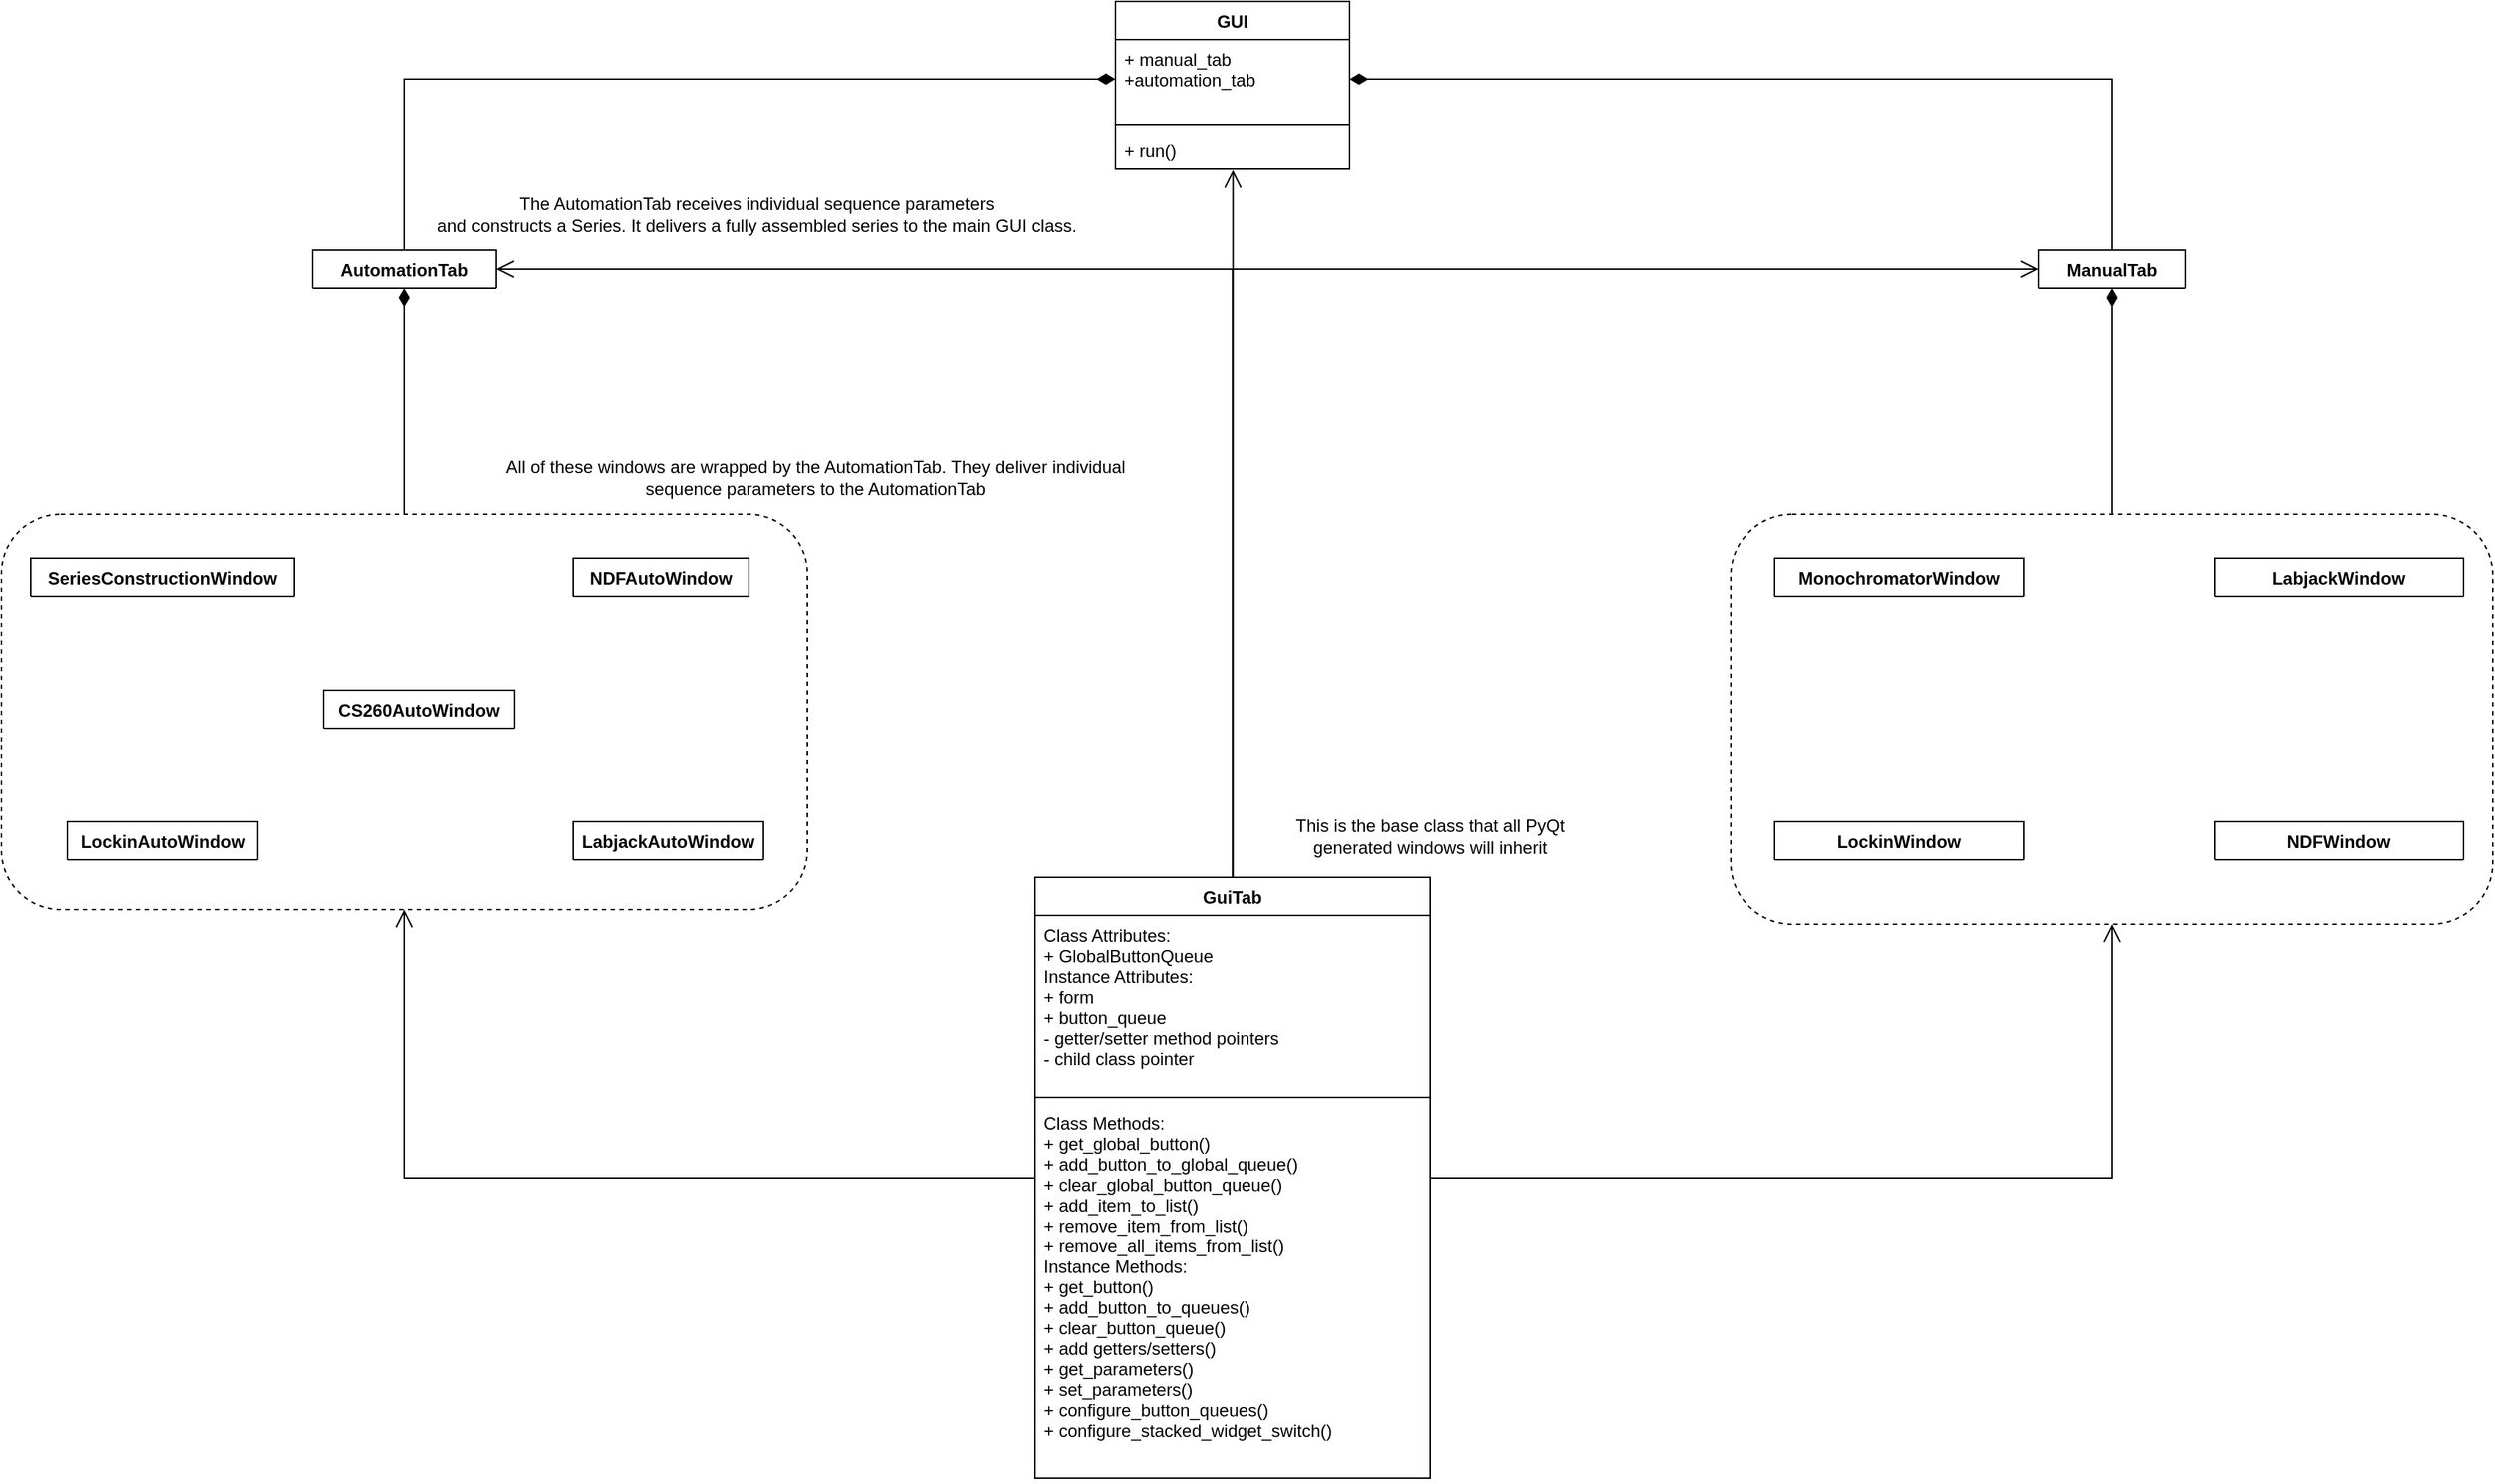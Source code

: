 <mxfile version="14.6.13" type="device"><diagram id="_BXnbgAMXioPR2_g6OTv" name="Page-1"><mxGraphModel dx="1422" dy="862" grid="1" gridSize="10" guides="1" tooltips="1" connect="1" arrows="1" fold="1" page="1" pageScale="1" pageWidth="1920" pageHeight="1200" math="0" shadow="0"><root><mxCell id="0"/><mxCell id="1" parent="0"/><mxCell id="8WHRgR-oEnGXQ80_5tpD-76" style="edgeStyle=orthogonalEdgeStyle;rounded=0;orthogonalLoop=1;jettySize=auto;html=1;endArrow=diamondThin;endFill=1;endSize=10;strokeWidth=1;entryX=0.5;entryY=1;entryDx=0;entryDy=0;" parent="1" source="8WHRgR-oEnGXQ80_5tpD-73" target="8WHRgR-oEnGXQ80_5tpD-53" edge="1"><mxGeometry relative="1" as="geometry"><mxPoint x="1560" y="340.0" as="targetPoint"/></mxGeometry></mxCell><mxCell id="8WHRgR-oEnGXQ80_5tpD-73" value="" style="rounded=1;whiteSpace=wrap;html=1;dashed=1;fillColor=none;" parent="1" vertex="1"><mxGeometry x="1300" y="490" width="520" height="280" as="geometry"/></mxCell><mxCell id="8WHRgR-oEnGXQ80_5tpD-50" style="edgeStyle=orthogonalEdgeStyle;rounded=0;orthogonalLoop=1;jettySize=auto;html=1;entryX=0.5;entryY=1;entryDx=0;entryDy=0;endArrow=diamondThin;endFill=1;strokeWidth=1;endSize=10;" parent="1" source="8WHRgR-oEnGXQ80_5tpD-48" target="8WHRgR-oEnGXQ80_5tpD-43" edge="1"><mxGeometry relative="1" as="geometry"/></mxCell><mxCell id="8WHRgR-oEnGXQ80_5tpD-48" value="" style="rounded=1;whiteSpace=wrap;html=1;dashed=1;fillColor=none;" parent="1" vertex="1"><mxGeometry x="120" y="490" width="550" height="270" as="geometry"/></mxCell><mxCell id="8WHRgR-oEnGXQ80_5tpD-1" value="GUI" style="swimlane;fontStyle=1;align=center;verticalAlign=top;childLayout=stackLayout;horizontal=1;startSize=26;horizontalStack=0;resizeParent=1;resizeParentMax=0;resizeLast=0;collapsible=1;marginBottom=0;" parent="1" vertex="1"><mxGeometry x="880" y="140" width="160" height="114" as="geometry"/></mxCell><mxCell id="8WHRgR-oEnGXQ80_5tpD-2" value="+ manual_tab&#10;+automation_tab" style="text;strokeColor=none;fillColor=none;align=left;verticalAlign=top;spacingLeft=4;spacingRight=4;overflow=hidden;rotatable=0;points=[[0,0.5],[1,0.5]];portConstraint=eastwest;" parent="8WHRgR-oEnGXQ80_5tpD-1" vertex="1"><mxGeometry y="26" width="160" height="54" as="geometry"/></mxCell><mxCell id="8WHRgR-oEnGXQ80_5tpD-3" value="" style="line;strokeWidth=1;fillColor=none;align=left;verticalAlign=middle;spacingTop=-1;spacingLeft=3;spacingRight=3;rotatable=0;labelPosition=right;points=[];portConstraint=eastwest;" parent="8WHRgR-oEnGXQ80_5tpD-1" vertex="1"><mxGeometry y="80" width="160" height="8" as="geometry"/></mxCell><mxCell id="8WHRgR-oEnGXQ80_5tpD-4" value="+ run()" style="text;strokeColor=none;fillColor=none;align=left;verticalAlign=top;spacingLeft=4;spacingRight=4;overflow=hidden;rotatable=0;points=[[0,0.5],[1,0.5]];portConstraint=eastwest;" parent="8WHRgR-oEnGXQ80_5tpD-1" vertex="1"><mxGeometry y="88" width="160" height="26" as="geometry"/></mxCell><mxCell id="8WHRgR-oEnGXQ80_5tpD-51" style="edgeStyle=orthogonalEdgeStyle;rounded=0;orthogonalLoop=1;jettySize=auto;html=1;entryX=0.5;entryY=1;entryDx=0;entryDy=0;endArrow=open;endFill=0;endSize=10;" parent="1" source="8WHRgR-oEnGXQ80_5tpD-5" target="8WHRgR-oEnGXQ80_5tpD-48" edge="1"><mxGeometry relative="1" as="geometry"/></mxCell><mxCell id="8WHRgR-oEnGXQ80_5tpD-52" style="edgeStyle=orthogonalEdgeStyle;rounded=0;orthogonalLoop=1;jettySize=auto;html=1;entryX=1;entryY=0.5;entryDx=0;entryDy=0;endArrow=open;endFill=0;endSize=10;" parent="1" source="8WHRgR-oEnGXQ80_5tpD-5" target="8WHRgR-oEnGXQ80_5tpD-43" edge="1"><mxGeometry relative="1" as="geometry"><Array as="points"><mxPoint x="960" y="323"/></Array></mxGeometry></mxCell><mxCell id="8WHRgR-oEnGXQ80_5tpD-74" style="edgeStyle=orthogonalEdgeStyle;rounded=0;orthogonalLoop=1;jettySize=auto;html=1;entryX=0.5;entryY=1;entryDx=0;entryDy=0;endArrow=open;endFill=0;endSize=10;strokeWidth=1;" parent="1" source="8WHRgR-oEnGXQ80_5tpD-5" target="8WHRgR-oEnGXQ80_5tpD-73" edge="1"><mxGeometry relative="1" as="geometry"/></mxCell><mxCell id="8WHRgR-oEnGXQ80_5tpD-75" style="edgeStyle=orthogonalEdgeStyle;rounded=0;orthogonalLoop=1;jettySize=auto;html=1;entryX=0;entryY=0.5;entryDx=0;entryDy=0;endArrow=open;endFill=0;endSize=10;strokeWidth=1;" parent="1" source="8WHRgR-oEnGXQ80_5tpD-5" target="8WHRgR-oEnGXQ80_5tpD-53" edge="1"><mxGeometry relative="1" as="geometry"><Array as="points"><mxPoint x="960" y="323"/></Array></mxGeometry></mxCell><mxCell id="7KuhO3wOlKEABxDGwOnQ-1" style="edgeStyle=orthogonalEdgeStyle;rounded=0;orthogonalLoop=1;jettySize=auto;html=1;entryX=0.502;entryY=1.024;entryDx=0;entryDy=0;entryPerimeter=0;endArrow=open;endFill=0;endSize=10;" parent="1" source="8WHRgR-oEnGXQ80_5tpD-5" target="8WHRgR-oEnGXQ80_5tpD-4" edge="1"><mxGeometry relative="1" as="geometry"><Array as="points"><mxPoint x="960" y="255"/></Array></mxGeometry></mxCell><mxCell id="8WHRgR-oEnGXQ80_5tpD-5" value="GuiTab" style="swimlane;fontStyle=1;align=center;verticalAlign=top;childLayout=stackLayout;horizontal=1;startSize=26;horizontalStack=0;resizeParent=1;resizeParentMax=0;resizeLast=0;collapsible=1;marginBottom=0;" parent="1" vertex="1"><mxGeometry x="825" y="738" width="270" height="410" as="geometry"/></mxCell><mxCell id="8WHRgR-oEnGXQ80_5tpD-6" value="Class Attributes:&#10;+ GlobalButtonQueue&#10;Instance Attributes:&#10;+ form&#10;+ button_queue&#10;- getter/setter method pointers&#10;- child class pointer" style="text;strokeColor=none;fillColor=none;align=left;verticalAlign=top;spacingLeft=4;spacingRight=4;overflow=hidden;rotatable=0;points=[[0,0.5],[1,0.5]];portConstraint=eastwest;" parent="8WHRgR-oEnGXQ80_5tpD-5" vertex="1"><mxGeometry y="26" width="270" height="120" as="geometry"/></mxCell><mxCell id="8WHRgR-oEnGXQ80_5tpD-7" value="" style="line;strokeWidth=1;fillColor=none;align=left;verticalAlign=middle;spacingTop=-1;spacingLeft=3;spacingRight=3;rotatable=0;labelPosition=right;points=[];portConstraint=eastwest;" parent="8WHRgR-oEnGXQ80_5tpD-5" vertex="1"><mxGeometry y="146" width="270" height="8" as="geometry"/></mxCell><mxCell id="8WHRgR-oEnGXQ80_5tpD-8" value="Class Methods:&#10;+ get_global_button()&#10;+ add_button_to_global_queue()&#10;+ clear_global_button_queue()&#10;+ add_item_to_list()&#10;+ remove_item_from_list()&#10;+ remove_all_items_from_list()&#10;Instance Methods:&#10;+ get_button()&#10;+ add_button_to_queues()&#10;+ clear_button_queue()&#10;+ add getters/setters()&#10;+ get_parameters()&#10;+ set_parameters()&#10;+ configure_button_queues()&#10;+ configure_stacked_widget_switch()" style="text;strokeColor=none;fillColor=none;align=left;verticalAlign=top;spacingLeft=4;spacingRight=4;overflow=hidden;rotatable=0;points=[[0,0.5],[1,0.5]];portConstraint=eastwest;" parent="8WHRgR-oEnGXQ80_5tpD-5" vertex="1"><mxGeometry y="154" width="270" height="256" as="geometry"/></mxCell><mxCell id="8WHRgR-oEnGXQ80_5tpD-23" value="LabjackAutoWindow" style="swimlane;fontStyle=1;align=center;verticalAlign=top;childLayout=stackLayout;horizontal=1;startSize=26;horizontalStack=0;resizeParent=1;resizeParentMax=0;resizeLast=0;collapsible=1;marginBottom=0;" parent="1" vertex="1" collapsed="1"><mxGeometry x="510" y="700" width="130" height="26" as="geometry"><mxRectangle x="460" y="490" width="160" height="86" as="alternateBounds"/></mxGeometry></mxCell><mxCell id="8WHRgR-oEnGXQ80_5tpD-24" value="+ field: type" style="text;strokeColor=none;fillColor=none;align=left;verticalAlign=top;spacingLeft=4;spacingRight=4;overflow=hidden;rotatable=0;points=[[0,0.5],[1,0.5]];portConstraint=eastwest;" parent="8WHRgR-oEnGXQ80_5tpD-23" vertex="1"><mxGeometry y="26" width="130" height="26" as="geometry"/></mxCell><mxCell id="8WHRgR-oEnGXQ80_5tpD-25" value="" style="line;strokeWidth=1;fillColor=none;align=left;verticalAlign=middle;spacingTop=-1;spacingLeft=3;spacingRight=3;rotatable=0;labelPosition=right;points=[];portConstraint=eastwest;" parent="8WHRgR-oEnGXQ80_5tpD-23" vertex="1"><mxGeometry y="52" width="130" height="8" as="geometry"/></mxCell><mxCell id="8WHRgR-oEnGXQ80_5tpD-26" value="+ method(type): type" style="text;strokeColor=none;fillColor=none;align=left;verticalAlign=top;spacingLeft=4;spacingRight=4;overflow=hidden;rotatable=0;points=[[0,0.5],[1,0.5]];portConstraint=eastwest;" parent="8WHRgR-oEnGXQ80_5tpD-23" vertex="1"><mxGeometry y="60" width="130" height="26" as="geometry"/></mxCell><mxCell id="8WHRgR-oEnGXQ80_5tpD-27" value="SeriesConstructionWindow" style="swimlane;fontStyle=1;align=center;verticalAlign=top;childLayout=stackLayout;horizontal=1;startSize=26;horizontalStack=0;resizeParent=1;resizeParentMax=0;resizeLast=0;collapsible=1;marginBottom=0;" parent="1" vertex="1" collapsed="1"><mxGeometry x="140" y="520" width="180" height="26" as="geometry"><mxRectangle x="160" y="320" width="160" height="86" as="alternateBounds"/></mxGeometry></mxCell><mxCell id="8WHRgR-oEnGXQ80_5tpD-28" value="+ field: type" style="text;strokeColor=none;fillColor=none;align=left;verticalAlign=top;spacingLeft=4;spacingRight=4;overflow=hidden;rotatable=0;points=[[0,0.5],[1,0.5]];portConstraint=eastwest;" parent="8WHRgR-oEnGXQ80_5tpD-27" vertex="1"><mxGeometry y="26" width="180" height="26" as="geometry"/></mxCell><mxCell id="8WHRgR-oEnGXQ80_5tpD-29" value="" style="line;strokeWidth=1;fillColor=none;align=left;verticalAlign=middle;spacingTop=-1;spacingLeft=3;spacingRight=3;rotatable=0;labelPosition=right;points=[];portConstraint=eastwest;" parent="8WHRgR-oEnGXQ80_5tpD-27" vertex="1"><mxGeometry y="52" width="180" height="8" as="geometry"/></mxCell><mxCell id="8WHRgR-oEnGXQ80_5tpD-30" value="+ method(type): type" style="text;strokeColor=none;fillColor=none;align=left;verticalAlign=top;spacingLeft=4;spacingRight=4;overflow=hidden;rotatable=0;points=[[0,0.5],[1,0.5]];portConstraint=eastwest;" parent="8WHRgR-oEnGXQ80_5tpD-27" vertex="1"><mxGeometry y="60" width="180" height="26" as="geometry"/></mxCell><mxCell id="8WHRgR-oEnGXQ80_5tpD-31" value="LockinAutoWindow" style="swimlane;fontStyle=1;align=center;verticalAlign=top;childLayout=stackLayout;horizontal=1;startSize=26;horizontalStack=0;resizeParent=1;resizeParentMax=0;resizeLast=0;collapsible=1;marginBottom=0;" parent="1" vertex="1" collapsed="1"><mxGeometry x="165" y="700" width="130" height="26" as="geometry"><mxRectangle x="160" y="490" width="160" height="86" as="alternateBounds"/></mxGeometry></mxCell><mxCell id="8WHRgR-oEnGXQ80_5tpD-32" value="+ field: type" style="text;strokeColor=none;fillColor=none;align=left;verticalAlign=top;spacingLeft=4;spacingRight=4;overflow=hidden;rotatable=0;points=[[0,0.5],[1,0.5]];portConstraint=eastwest;" parent="8WHRgR-oEnGXQ80_5tpD-31" vertex="1"><mxGeometry y="26" width="130" height="26" as="geometry"/></mxCell><mxCell id="8WHRgR-oEnGXQ80_5tpD-33" value="" style="line;strokeWidth=1;fillColor=none;align=left;verticalAlign=middle;spacingTop=-1;spacingLeft=3;spacingRight=3;rotatable=0;labelPosition=right;points=[];portConstraint=eastwest;" parent="8WHRgR-oEnGXQ80_5tpD-31" vertex="1"><mxGeometry y="52" width="130" height="8" as="geometry"/></mxCell><mxCell id="8WHRgR-oEnGXQ80_5tpD-34" value="+ method(type): type" style="text;strokeColor=none;fillColor=none;align=left;verticalAlign=top;spacingLeft=4;spacingRight=4;overflow=hidden;rotatable=0;points=[[0,0.5],[1,0.5]];portConstraint=eastwest;" parent="8WHRgR-oEnGXQ80_5tpD-31" vertex="1"><mxGeometry y="60" width="130" height="26" as="geometry"/></mxCell><mxCell id="8WHRgR-oEnGXQ80_5tpD-35" value="CS260AutoWindow" style="swimlane;fontStyle=1;align=center;verticalAlign=top;childLayout=stackLayout;horizontal=1;startSize=26;horizontalStack=0;resizeParent=1;resizeParentMax=0;resizeLast=0;collapsible=1;marginBottom=0;" parent="1" vertex="1" collapsed="1"><mxGeometry x="340" y="610" width="130" height="26" as="geometry"><mxRectangle x="300" y="410" width="160" height="86" as="alternateBounds"/></mxGeometry></mxCell><mxCell id="8WHRgR-oEnGXQ80_5tpD-36" value="+ field: type" style="text;strokeColor=none;fillColor=none;align=left;verticalAlign=top;spacingLeft=4;spacingRight=4;overflow=hidden;rotatable=0;points=[[0,0.5],[1,0.5]];portConstraint=eastwest;" parent="8WHRgR-oEnGXQ80_5tpD-35" vertex="1"><mxGeometry y="26" width="130" height="26" as="geometry"/></mxCell><mxCell id="8WHRgR-oEnGXQ80_5tpD-37" value="" style="line;strokeWidth=1;fillColor=none;align=left;verticalAlign=middle;spacingTop=-1;spacingLeft=3;spacingRight=3;rotatable=0;labelPosition=right;points=[];portConstraint=eastwest;" parent="8WHRgR-oEnGXQ80_5tpD-35" vertex="1"><mxGeometry y="52" width="130" height="8" as="geometry"/></mxCell><mxCell id="8WHRgR-oEnGXQ80_5tpD-38" value="+ method(type): type" style="text;strokeColor=none;fillColor=none;align=left;verticalAlign=top;spacingLeft=4;spacingRight=4;overflow=hidden;rotatable=0;points=[[0,0.5],[1,0.5]];portConstraint=eastwest;" parent="8WHRgR-oEnGXQ80_5tpD-35" vertex="1"><mxGeometry y="60" width="130" height="26" as="geometry"/></mxCell><mxCell id="8WHRgR-oEnGXQ80_5tpD-39" value="NDFAutoWindow" style="swimlane;fontStyle=1;align=center;verticalAlign=top;childLayout=stackLayout;horizontal=1;startSize=26;horizontalStack=0;resizeParent=1;resizeParentMax=0;resizeLast=0;collapsible=1;marginBottom=0;" parent="1" vertex="1" collapsed="1"><mxGeometry x="510" y="520" width="120" height="26" as="geometry"><mxRectangle x="460" y="320" width="160" height="86" as="alternateBounds"/></mxGeometry></mxCell><mxCell id="8WHRgR-oEnGXQ80_5tpD-40" value="+ field: type" style="text;strokeColor=none;fillColor=none;align=left;verticalAlign=top;spacingLeft=4;spacingRight=4;overflow=hidden;rotatable=0;points=[[0,0.5],[1,0.5]];portConstraint=eastwest;" parent="8WHRgR-oEnGXQ80_5tpD-39" vertex="1"><mxGeometry y="26" width="120" height="26" as="geometry"/></mxCell><mxCell id="8WHRgR-oEnGXQ80_5tpD-41" value="" style="line;strokeWidth=1;fillColor=none;align=left;verticalAlign=middle;spacingTop=-1;spacingLeft=3;spacingRight=3;rotatable=0;labelPosition=right;points=[];portConstraint=eastwest;" parent="8WHRgR-oEnGXQ80_5tpD-39" vertex="1"><mxGeometry y="52" width="120" height="8" as="geometry"/></mxCell><mxCell id="8WHRgR-oEnGXQ80_5tpD-42" value="+ method(type): type" style="text;strokeColor=none;fillColor=none;align=left;verticalAlign=top;spacingLeft=4;spacingRight=4;overflow=hidden;rotatable=0;points=[[0,0.5],[1,0.5]];portConstraint=eastwest;" parent="8WHRgR-oEnGXQ80_5tpD-39" vertex="1"><mxGeometry y="60" width="120" height="26" as="geometry"/></mxCell><mxCell id="8WHRgR-oEnGXQ80_5tpD-78" style="edgeStyle=orthogonalEdgeStyle;rounded=0;orthogonalLoop=1;jettySize=auto;html=1;entryX=0;entryY=0.5;entryDx=0;entryDy=0;endArrow=diamondThin;endFill=1;endSize=10;strokeWidth=1;" parent="1" source="8WHRgR-oEnGXQ80_5tpD-43" target="8WHRgR-oEnGXQ80_5tpD-2" edge="1"><mxGeometry relative="1" as="geometry"/></mxCell><mxCell id="8WHRgR-oEnGXQ80_5tpD-43" value="AutomationTab" style="swimlane;fontStyle=1;align=center;verticalAlign=top;childLayout=stackLayout;horizontal=1;startSize=26;horizontalStack=0;resizeParent=1;resizeParentMax=0;resizeLast=0;collapsible=1;marginBottom=0;" parent="1" vertex="1" collapsed="1"><mxGeometry x="332.5" y="310" width="125" height="26" as="geometry"><mxRectangle x="315" y="250" width="160" height="86" as="alternateBounds"/></mxGeometry></mxCell><mxCell id="8WHRgR-oEnGXQ80_5tpD-44" value="+ field: type" style="text;strokeColor=none;fillColor=none;align=left;verticalAlign=top;spacingLeft=4;spacingRight=4;overflow=hidden;rotatable=0;points=[[0,0.5],[1,0.5]];portConstraint=eastwest;" parent="8WHRgR-oEnGXQ80_5tpD-43" vertex="1"><mxGeometry y="26" width="125" height="26" as="geometry"/></mxCell><mxCell id="8WHRgR-oEnGXQ80_5tpD-45" value="" style="line;strokeWidth=1;fillColor=none;align=left;verticalAlign=middle;spacingTop=-1;spacingLeft=3;spacingRight=3;rotatable=0;labelPosition=right;points=[];portConstraint=eastwest;" parent="8WHRgR-oEnGXQ80_5tpD-43" vertex="1"><mxGeometry y="52" width="125" height="8" as="geometry"/></mxCell><mxCell id="8WHRgR-oEnGXQ80_5tpD-46" value="+ method(type): type" style="text;strokeColor=none;fillColor=none;align=left;verticalAlign=top;spacingLeft=4;spacingRight=4;overflow=hidden;rotatable=0;points=[[0,0.5],[1,0.5]];portConstraint=eastwest;" parent="8WHRgR-oEnGXQ80_5tpD-43" vertex="1"><mxGeometry y="60" width="125" height="26" as="geometry"/></mxCell><mxCell id="8WHRgR-oEnGXQ80_5tpD-77" style="edgeStyle=orthogonalEdgeStyle;rounded=0;orthogonalLoop=1;jettySize=auto;html=1;entryX=1;entryY=0.5;entryDx=0;entryDy=0;endArrow=diamondThin;endFill=1;endSize=10;strokeWidth=1;" parent="1" source="8WHRgR-oEnGXQ80_5tpD-53" target="8WHRgR-oEnGXQ80_5tpD-2" edge="1"><mxGeometry relative="1" as="geometry"/></mxCell><mxCell id="8WHRgR-oEnGXQ80_5tpD-53" value="ManualTab" style="swimlane;fontStyle=1;align=center;verticalAlign=top;childLayout=stackLayout;horizontal=1;startSize=26;horizontalStack=0;resizeParent=1;resizeParentMax=0;resizeLast=0;collapsible=1;marginBottom=0;" parent="1" vertex="1" collapsed="1"><mxGeometry x="1510" y="310" width="100" height="26" as="geometry"><mxRectangle x="1190" y="300" width="160" height="86" as="alternateBounds"/></mxGeometry></mxCell><mxCell id="8WHRgR-oEnGXQ80_5tpD-54" value="+ field: type" style="text;strokeColor=none;fillColor=none;align=left;verticalAlign=top;spacingLeft=4;spacingRight=4;overflow=hidden;rotatable=0;points=[[0,0.5],[1,0.5]];portConstraint=eastwest;" parent="8WHRgR-oEnGXQ80_5tpD-53" vertex="1"><mxGeometry y="26" width="100" height="26" as="geometry"/></mxCell><mxCell id="8WHRgR-oEnGXQ80_5tpD-55" value="" style="line;strokeWidth=1;fillColor=none;align=left;verticalAlign=middle;spacingTop=-1;spacingLeft=3;spacingRight=3;rotatable=0;labelPosition=right;points=[];portConstraint=eastwest;" parent="8WHRgR-oEnGXQ80_5tpD-53" vertex="1"><mxGeometry y="52" width="100" height="8" as="geometry"/></mxCell><mxCell id="8WHRgR-oEnGXQ80_5tpD-56" value="+ method(type): type" style="text;strokeColor=none;fillColor=none;align=left;verticalAlign=top;spacingLeft=4;spacingRight=4;overflow=hidden;rotatable=0;points=[[0,0.5],[1,0.5]];portConstraint=eastwest;" parent="8WHRgR-oEnGXQ80_5tpD-53" vertex="1"><mxGeometry y="60" width="100" height="26" as="geometry"/></mxCell><mxCell id="8WHRgR-oEnGXQ80_5tpD-57" value="MonochromatorWindow" style="swimlane;fontStyle=1;align=center;verticalAlign=top;childLayout=stackLayout;horizontal=1;startSize=26;horizontalStack=0;resizeParent=1;resizeParentMax=0;resizeLast=0;collapsible=1;marginBottom=0;" parent="1" vertex="1" collapsed="1"><mxGeometry x="1330" y="520" width="170" height="26" as="geometry"><mxRectangle x="1340" y="470" width="160" height="86" as="alternateBounds"/></mxGeometry></mxCell><mxCell id="8WHRgR-oEnGXQ80_5tpD-58" value="+ field: type" style="text;strokeColor=none;fillColor=none;align=left;verticalAlign=top;spacingLeft=4;spacingRight=4;overflow=hidden;rotatable=0;points=[[0,0.5],[1,0.5]];portConstraint=eastwest;" parent="8WHRgR-oEnGXQ80_5tpD-57" vertex="1"><mxGeometry y="26" width="170" height="26" as="geometry"/></mxCell><mxCell id="8WHRgR-oEnGXQ80_5tpD-59" value="" style="line;strokeWidth=1;fillColor=none;align=left;verticalAlign=middle;spacingTop=-1;spacingLeft=3;spacingRight=3;rotatable=0;labelPosition=right;points=[];portConstraint=eastwest;" parent="8WHRgR-oEnGXQ80_5tpD-57" vertex="1"><mxGeometry y="52" width="170" height="8" as="geometry"/></mxCell><mxCell id="8WHRgR-oEnGXQ80_5tpD-60" value="+ method(type): type" style="text;strokeColor=none;fillColor=none;align=left;verticalAlign=top;spacingLeft=4;spacingRight=4;overflow=hidden;rotatable=0;points=[[0,0.5],[1,0.5]];portConstraint=eastwest;" parent="8WHRgR-oEnGXQ80_5tpD-57" vertex="1"><mxGeometry y="60" width="170" height="26" as="geometry"/></mxCell><mxCell id="8WHRgR-oEnGXQ80_5tpD-61" value="LockinWindow" style="swimlane;fontStyle=1;align=center;verticalAlign=top;childLayout=stackLayout;horizontal=1;startSize=26;horizontalStack=0;resizeParent=1;resizeParentMax=0;resizeLast=0;collapsible=1;marginBottom=0;" parent="1" vertex="1" collapsed="1"><mxGeometry x="1330" y="700" width="170" height="26" as="geometry"><mxRectangle x="1340" y="470" width="160" height="86" as="alternateBounds"/></mxGeometry></mxCell><mxCell id="8WHRgR-oEnGXQ80_5tpD-62" value="+ field: type" style="text;strokeColor=none;fillColor=none;align=left;verticalAlign=top;spacingLeft=4;spacingRight=4;overflow=hidden;rotatable=0;points=[[0,0.5],[1,0.5]];portConstraint=eastwest;" parent="8WHRgR-oEnGXQ80_5tpD-61" vertex="1"><mxGeometry y="26" width="170" height="26" as="geometry"/></mxCell><mxCell id="8WHRgR-oEnGXQ80_5tpD-63" value="" style="line;strokeWidth=1;fillColor=none;align=left;verticalAlign=middle;spacingTop=-1;spacingLeft=3;spacingRight=3;rotatable=0;labelPosition=right;points=[];portConstraint=eastwest;" parent="8WHRgR-oEnGXQ80_5tpD-61" vertex="1"><mxGeometry y="52" width="170" height="8" as="geometry"/></mxCell><mxCell id="8WHRgR-oEnGXQ80_5tpD-64" value="+ method(type): type" style="text;strokeColor=none;fillColor=none;align=left;verticalAlign=top;spacingLeft=4;spacingRight=4;overflow=hidden;rotatable=0;points=[[0,0.5],[1,0.5]];portConstraint=eastwest;" parent="8WHRgR-oEnGXQ80_5tpD-61" vertex="1"><mxGeometry y="60" width="170" height="26" as="geometry"/></mxCell><mxCell id="8WHRgR-oEnGXQ80_5tpD-65" value="NDFWindow" style="swimlane;fontStyle=1;align=center;verticalAlign=top;childLayout=stackLayout;horizontal=1;startSize=26;horizontalStack=0;resizeParent=1;resizeParentMax=0;resizeLast=0;collapsible=1;marginBottom=0;" parent="1" vertex="1" collapsed="1"><mxGeometry x="1630" y="700" width="170" height="26" as="geometry"><mxRectangle x="1340" y="470" width="160" height="86" as="alternateBounds"/></mxGeometry></mxCell><mxCell id="8WHRgR-oEnGXQ80_5tpD-66" value="+ field: type" style="text;strokeColor=none;fillColor=none;align=left;verticalAlign=top;spacingLeft=4;spacingRight=4;overflow=hidden;rotatable=0;points=[[0,0.5],[1,0.5]];portConstraint=eastwest;" parent="8WHRgR-oEnGXQ80_5tpD-65" vertex="1"><mxGeometry y="26" width="170" height="26" as="geometry"/></mxCell><mxCell id="8WHRgR-oEnGXQ80_5tpD-67" value="" style="line;strokeWidth=1;fillColor=none;align=left;verticalAlign=middle;spacingTop=-1;spacingLeft=3;spacingRight=3;rotatable=0;labelPosition=right;points=[];portConstraint=eastwest;" parent="8WHRgR-oEnGXQ80_5tpD-65" vertex="1"><mxGeometry y="52" width="170" height="8" as="geometry"/></mxCell><mxCell id="8WHRgR-oEnGXQ80_5tpD-68" value="+ method(type): type" style="text;strokeColor=none;fillColor=none;align=left;verticalAlign=top;spacingLeft=4;spacingRight=4;overflow=hidden;rotatable=0;points=[[0,0.5],[1,0.5]];portConstraint=eastwest;" parent="8WHRgR-oEnGXQ80_5tpD-65" vertex="1"><mxGeometry y="60" width="170" height="26" as="geometry"/></mxCell><mxCell id="8WHRgR-oEnGXQ80_5tpD-69" value="LabjackWindow" style="swimlane;fontStyle=1;align=center;verticalAlign=top;childLayout=stackLayout;horizontal=1;startSize=26;horizontalStack=0;resizeParent=1;resizeParentMax=0;resizeLast=0;collapsible=1;marginBottom=0;" parent="1" vertex="1" collapsed="1"><mxGeometry x="1630" y="520" width="170" height="26" as="geometry"><mxRectangle x="1340" y="470" width="160" height="86" as="alternateBounds"/></mxGeometry></mxCell><mxCell id="8WHRgR-oEnGXQ80_5tpD-70" value="+ field: type" style="text;strokeColor=none;fillColor=none;align=left;verticalAlign=top;spacingLeft=4;spacingRight=4;overflow=hidden;rotatable=0;points=[[0,0.5],[1,0.5]];portConstraint=eastwest;" parent="8WHRgR-oEnGXQ80_5tpD-69" vertex="1"><mxGeometry y="26" width="170" height="26" as="geometry"/></mxCell><mxCell id="8WHRgR-oEnGXQ80_5tpD-71" value="" style="line;strokeWidth=1;fillColor=none;align=left;verticalAlign=middle;spacingTop=-1;spacingLeft=3;spacingRight=3;rotatable=0;labelPosition=right;points=[];portConstraint=eastwest;" parent="8WHRgR-oEnGXQ80_5tpD-69" vertex="1"><mxGeometry y="52" width="170" height="8" as="geometry"/></mxCell><mxCell id="8WHRgR-oEnGXQ80_5tpD-72" value="+ method(type): type" style="text;strokeColor=none;fillColor=none;align=left;verticalAlign=top;spacingLeft=4;spacingRight=4;overflow=hidden;rotatable=0;points=[[0,0.5],[1,0.5]];portConstraint=eastwest;" parent="8WHRgR-oEnGXQ80_5tpD-69" vertex="1"><mxGeometry y="60" width="170" height="26" as="geometry"/></mxCell><mxCell id="qsjZpbvM7sfboERLTgpt-1" value="This is the base class that all PyQt generated windows will inherit" style="text;html=1;strokeColor=none;fillColor=none;align=center;verticalAlign=middle;whiteSpace=wrap;rounded=0;" parent="1" vertex="1"><mxGeometry x="1000" y="700" width="190" height="20" as="geometry"/></mxCell><mxCell id="qsjZpbvM7sfboERLTgpt-2" value="All of these windows are wrapped by the AutomationTab. They deliver individual &lt;br&gt;sequence parameters to the AutomationTab" style="text;html=1;align=center;verticalAlign=middle;resizable=0;points=[];autosize=1;strokeColor=none;" parent="1" vertex="1"><mxGeometry x="455" y="450" width="440" height="30" as="geometry"/></mxCell><mxCell id="qsjZpbvM7sfboERLTgpt-3" value="The AutomationTab receives individual sequence parameters&lt;br&gt;and constructs a Series. It delivers a fully assembled series to the main GUI class." style="text;html=1;align=center;verticalAlign=middle;resizable=0;points=[];autosize=1;strokeColor=none;" parent="1" vertex="1"><mxGeometry x="410" y="270" width="450" height="30" as="geometry"/></mxCell></root></mxGraphModel></diagram></mxfile>